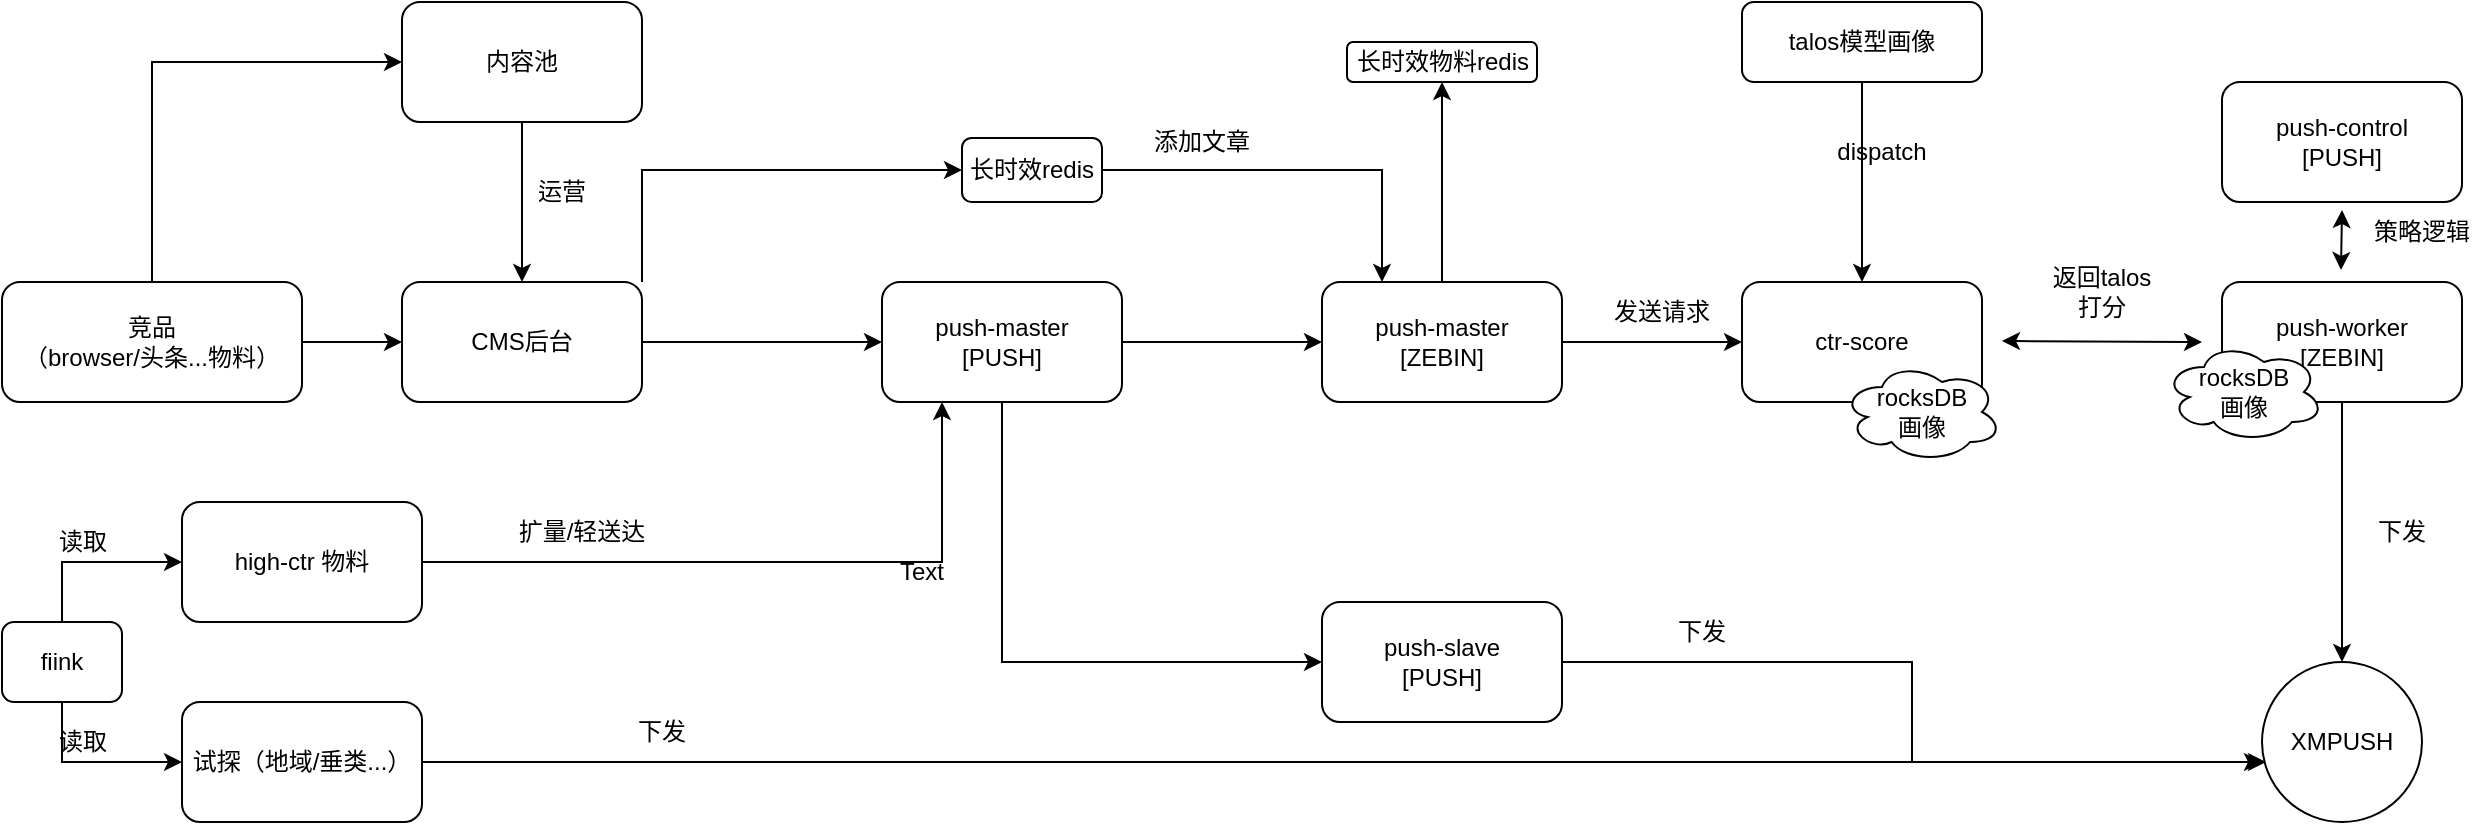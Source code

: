 <mxfile version="16.2.7" type="github">
  <diagram id="DitLQs0JtN2Mt3FmFzSz" name="Page-1">
    <mxGraphModel dx="934" dy="564" grid="1" gridSize="10" guides="1" tooltips="1" connect="1" arrows="1" fold="1" page="1" pageScale="1" pageWidth="827" pageHeight="1169" math="0" shadow="0">
      <root>
        <mxCell id="0" />
        <mxCell id="1" parent="0" />
        <mxCell id="1dthCgxFfcsSectLN79W-5" style="edgeStyle=orthogonalEdgeStyle;rounded=0;orthogonalLoop=1;jettySize=auto;html=1;exitX=0.5;exitY=0;exitDx=0;exitDy=0;entryX=0;entryY=0.5;entryDx=0;entryDy=0;" parent="1" source="1dthCgxFfcsSectLN79W-1" target="1dthCgxFfcsSectLN79W-2" edge="1">
          <mxGeometry relative="1" as="geometry" />
        </mxCell>
        <mxCell id="1dthCgxFfcsSectLN79W-6" style="edgeStyle=orthogonalEdgeStyle;rounded=0;orthogonalLoop=1;jettySize=auto;html=1;exitX=1;exitY=0.5;exitDx=0;exitDy=0;entryX=0;entryY=0.5;entryDx=0;entryDy=0;" parent="1" source="1dthCgxFfcsSectLN79W-1" target="1dthCgxFfcsSectLN79W-3" edge="1">
          <mxGeometry relative="1" as="geometry" />
        </mxCell>
        <mxCell id="1dthCgxFfcsSectLN79W-1" value="竞品&lt;br style=&quot;box-sizing: content-box ; margin: 0px ; padding: 0px&quot;&gt;（browser/头条...物料）" style="rounded=1;whiteSpace=wrap;html=1;" parent="1" vertex="1">
          <mxGeometry x="20" y="150" width="150" height="60" as="geometry" />
        </mxCell>
        <mxCell id="1dthCgxFfcsSectLN79W-4" style="edgeStyle=orthogonalEdgeStyle;rounded=0;orthogonalLoop=1;jettySize=auto;html=1;exitX=0.5;exitY=1;exitDx=0;exitDy=0;entryX=0.5;entryY=0;entryDx=0;entryDy=0;" parent="1" source="1dthCgxFfcsSectLN79W-2" target="1dthCgxFfcsSectLN79W-3" edge="1">
          <mxGeometry relative="1" as="geometry" />
        </mxCell>
        <mxCell id="1dthCgxFfcsSectLN79W-2" value="内容池" style="rounded=1;whiteSpace=wrap;html=1;" parent="1" vertex="1">
          <mxGeometry x="220" y="10" width="120" height="60" as="geometry" />
        </mxCell>
        <mxCell id="1dthCgxFfcsSectLN79W-12" style="edgeStyle=orthogonalEdgeStyle;rounded=0;orthogonalLoop=1;jettySize=auto;html=1;exitX=1;exitY=0.5;exitDx=0;exitDy=0;" parent="1" source="1dthCgxFfcsSectLN79W-3" target="1dthCgxFfcsSectLN79W-9" edge="1">
          <mxGeometry relative="1" as="geometry" />
        </mxCell>
        <mxCell id="1dthCgxFfcsSectLN79W-32" style="edgeStyle=orthogonalEdgeStyle;rounded=0;orthogonalLoop=1;jettySize=auto;html=1;exitX=1;exitY=0;exitDx=0;exitDy=0;entryX=0;entryY=0.5;entryDx=0;entryDy=0;" parent="1" source="1dthCgxFfcsSectLN79W-3" target="1dthCgxFfcsSectLN79W-17" edge="1">
          <mxGeometry relative="1" as="geometry" />
        </mxCell>
        <mxCell id="1dthCgxFfcsSectLN79W-3" value="CMS后台" style="rounded=1;whiteSpace=wrap;html=1;" parent="1" vertex="1">
          <mxGeometry x="220" y="150" width="120" height="60" as="geometry" />
        </mxCell>
        <mxCell id="1dthCgxFfcsSectLN79W-7" value="运营" style="text;html=1;strokeColor=none;fillColor=none;align=center;verticalAlign=middle;whiteSpace=wrap;rounded=0;" parent="1" vertex="1">
          <mxGeometry x="270" y="90" width="60" height="30" as="geometry" />
        </mxCell>
        <mxCell id="1dthCgxFfcsSectLN79W-37" style="edgeStyle=orthogonalEdgeStyle;rounded=0;orthogonalLoop=1;jettySize=auto;html=1;exitX=1;exitY=0.5;exitDx=0;exitDy=0;entryX=0;entryY=0.5;entryDx=0;entryDy=0;" parent="1" source="1dthCgxFfcsSectLN79W-9" target="1dthCgxFfcsSectLN79W-10" edge="1">
          <mxGeometry relative="1" as="geometry" />
        </mxCell>
        <mxCell id="1dthCgxFfcsSectLN79W-38" style="edgeStyle=orthogonalEdgeStyle;rounded=0;orthogonalLoop=1;jettySize=auto;html=1;exitX=0.5;exitY=1;exitDx=0;exitDy=0;entryX=0;entryY=0.5;entryDx=0;entryDy=0;" parent="1" source="1dthCgxFfcsSectLN79W-9" target="1dthCgxFfcsSectLN79W-11" edge="1">
          <mxGeometry relative="1" as="geometry" />
        </mxCell>
        <mxCell id="1dthCgxFfcsSectLN79W-9" value="push-master&lt;br&gt;[PUSH]" style="rounded=1;whiteSpace=wrap;html=1;" parent="1" vertex="1">
          <mxGeometry x="460" y="150" width="120" height="60" as="geometry" />
        </mxCell>
        <mxCell id="1dthCgxFfcsSectLN79W-35" style="edgeStyle=orthogonalEdgeStyle;rounded=0;orthogonalLoop=1;jettySize=auto;html=1;exitX=0.5;exitY=0;exitDx=0;exitDy=0;entryX=0.5;entryY=1;entryDx=0;entryDy=0;" parent="1" source="1dthCgxFfcsSectLN79W-10" target="1dthCgxFfcsSectLN79W-24" edge="1">
          <mxGeometry relative="1" as="geometry" />
        </mxCell>
        <mxCell id="1dthCgxFfcsSectLN79W-44" style="edgeStyle=orthogonalEdgeStyle;rounded=0;orthogonalLoop=1;jettySize=auto;html=1;exitX=1;exitY=0.5;exitDx=0;exitDy=0;" parent="1" source="1dthCgxFfcsSectLN79W-10" edge="1">
          <mxGeometry relative="1" as="geometry">
            <mxPoint x="890" y="180" as="targetPoint" />
          </mxGeometry>
        </mxCell>
        <mxCell id="1dthCgxFfcsSectLN79W-10" value="&lt;span&gt;push-master&lt;/span&gt;&lt;br&gt;&lt;span&gt;[ZEBIN]&lt;/span&gt;" style="rounded=1;whiteSpace=wrap;html=1;" parent="1" vertex="1">
          <mxGeometry x="680" y="150" width="120" height="60" as="geometry" />
        </mxCell>
        <mxCell id="ZSJVo91cg3xpIOHbP1cb-7" style="edgeStyle=orthogonalEdgeStyle;rounded=0;orthogonalLoop=1;jettySize=auto;html=1;exitX=1;exitY=0.5;exitDx=0;exitDy=0;entryX=0;entryY=0.625;entryDx=0;entryDy=0;entryPerimeter=0;" edge="1" parent="1" source="1dthCgxFfcsSectLN79W-11" target="1dthCgxFfcsSectLN79W-70">
          <mxGeometry relative="1" as="geometry" />
        </mxCell>
        <mxCell id="1dthCgxFfcsSectLN79W-11" value="push-slave&lt;br&gt;[PUSH]" style="rounded=1;whiteSpace=wrap;html=1;" parent="1" vertex="1">
          <mxGeometry x="680" y="310" width="120" height="60" as="geometry" />
        </mxCell>
        <mxCell id="1dthCgxFfcsSectLN79W-40" style="edgeStyle=orthogonalEdgeStyle;rounded=0;orthogonalLoop=1;jettySize=auto;html=1;exitX=1;exitY=0.5;exitDx=0;exitDy=0;entryX=0.25;entryY=0;entryDx=0;entryDy=0;" parent="1" source="1dthCgxFfcsSectLN79W-17" target="1dthCgxFfcsSectLN79W-10" edge="1">
          <mxGeometry relative="1" as="geometry" />
        </mxCell>
        <mxCell id="1dthCgxFfcsSectLN79W-17" value="长时效redis" style="rounded=1;whiteSpace=wrap;html=1;" parent="1" vertex="1">
          <mxGeometry x="500" y="78" width="70" height="32" as="geometry" />
        </mxCell>
        <mxCell id="1dthCgxFfcsSectLN79W-24" value="长时效物料redis" style="rounded=1;whiteSpace=wrap;html=1;" parent="1" vertex="1">
          <mxGeometry x="692.5" y="30" width="95" height="20" as="geometry" />
        </mxCell>
        <mxCell id="1dthCgxFfcsSectLN79W-23" value="添加文章" style="text;html=1;strokeColor=none;fillColor=none;align=center;verticalAlign=middle;whiteSpace=wrap;rounded=0;" parent="1" vertex="1">
          <mxGeometry x="590" y="65" width="60" height="30" as="geometry" />
        </mxCell>
        <mxCell id="1dthCgxFfcsSectLN79W-47" style="edgeStyle=orthogonalEdgeStyle;rounded=0;orthogonalLoop=1;jettySize=auto;html=1;exitX=0.5;exitY=1;exitDx=0;exitDy=0;" parent="1" edge="1">
          <mxGeometry relative="1" as="geometry">
            <mxPoint x="890" y="210" as="sourcePoint" />
          </mxGeometry>
        </mxCell>
        <mxCell id="1dthCgxFfcsSectLN79W-42" value="ctr-score" style="rounded=1;whiteSpace=wrap;html=1;" parent="1" vertex="1">
          <mxGeometry x="890" y="150" width="120" height="60" as="geometry" />
        </mxCell>
        <mxCell id="1dthCgxFfcsSectLN79W-48" style="edgeStyle=orthogonalEdgeStyle;rounded=0;orthogonalLoop=1;jettySize=auto;html=1;exitX=0.5;exitY=1;exitDx=0;exitDy=0;" parent="1" edge="1">
          <mxGeometry relative="1" as="geometry">
            <mxPoint x="890" y="340" as="targetPoint" />
          </mxGeometry>
        </mxCell>
        <mxCell id="1dthCgxFfcsSectLN79W-59" style="edgeStyle=orthogonalEdgeStyle;rounded=0;orthogonalLoop=1;jettySize=auto;html=1;exitX=0.5;exitY=0;exitDx=0;exitDy=0;" parent="1" source="1dthCgxFfcsSectLN79W-50" target="1dthCgxFfcsSectLN79W-52" edge="1">
          <mxGeometry relative="1" as="geometry" />
        </mxCell>
        <mxCell id="1dthCgxFfcsSectLN79W-60" style="edgeStyle=orthogonalEdgeStyle;rounded=0;orthogonalLoop=1;jettySize=auto;html=1;exitX=0.5;exitY=1;exitDx=0;exitDy=0;" parent="1" source="1dthCgxFfcsSectLN79W-50" target="1dthCgxFfcsSectLN79W-53" edge="1">
          <mxGeometry relative="1" as="geometry" />
        </mxCell>
        <mxCell id="1dthCgxFfcsSectLN79W-50" value="fiink" style="rounded=1;whiteSpace=wrap;html=1;" parent="1" vertex="1">
          <mxGeometry x="20" y="320" width="60" height="40" as="geometry" />
        </mxCell>
        <mxCell id="1dthCgxFfcsSectLN79W-61" style="edgeStyle=orthogonalEdgeStyle;rounded=0;orthogonalLoop=1;jettySize=auto;html=1;exitX=1;exitY=0.5;exitDx=0;exitDy=0;entryX=0.25;entryY=1;entryDx=0;entryDy=0;" parent="1" source="1dthCgxFfcsSectLN79W-52" target="1dthCgxFfcsSectLN79W-9" edge="1">
          <mxGeometry relative="1" as="geometry" />
        </mxCell>
        <mxCell id="1dthCgxFfcsSectLN79W-52" value="high-ctr 物料" style="rounded=1;whiteSpace=wrap;html=1;" parent="1" vertex="1">
          <mxGeometry x="110" y="260" width="120" height="60" as="geometry" />
        </mxCell>
        <mxCell id="1dthCgxFfcsSectLN79W-63" style="edgeStyle=orthogonalEdgeStyle;rounded=0;orthogonalLoop=1;jettySize=auto;html=1;exitX=1;exitY=0.5;exitDx=0;exitDy=0;entryX=0.025;entryY=0.625;entryDx=0;entryDy=0;entryPerimeter=0;" parent="1" source="1dthCgxFfcsSectLN79W-53" edge="1" target="1dthCgxFfcsSectLN79W-70">
          <mxGeometry relative="1" as="geometry">
            <mxPoint x="540" y="390" as="targetPoint" />
          </mxGeometry>
        </mxCell>
        <mxCell id="1dthCgxFfcsSectLN79W-53" value="试探（地域/垂类...）" style="rounded=1;whiteSpace=wrap;html=1;" parent="1" vertex="1">
          <mxGeometry x="110" y="360" width="120" height="60" as="geometry" />
        </mxCell>
        <mxCell id="1dthCgxFfcsSectLN79W-54" value="发送请求" style="text;html=1;strokeColor=none;fillColor=none;align=center;verticalAlign=middle;whiteSpace=wrap;rounded=0;" parent="1" vertex="1">
          <mxGeometry x="820" y="150" width="60" height="30" as="geometry" />
        </mxCell>
        <mxCell id="1dthCgxFfcsSectLN79W-58" value="策略逻辑" style="text;html=1;strokeColor=none;fillColor=none;align=center;verticalAlign=middle;whiteSpace=wrap;rounded=0;" parent="1" vertex="1">
          <mxGeometry x="1200" y="110" width="60" height="30" as="geometry" />
        </mxCell>
        <mxCell id="1dthCgxFfcsSectLN79W-62" value="扩量/轻送达" style="text;html=1;strokeColor=none;fillColor=none;align=center;verticalAlign=middle;whiteSpace=wrap;rounded=0;" parent="1" vertex="1">
          <mxGeometry x="260" y="260" width="100" height="30" as="geometry" />
        </mxCell>
        <mxCell id="ZSJVo91cg3xpIOHbP1cb-6" style="edgeStyle=orthogonalEdgeStyle;rounded=0;orthogonalLoop=1;jettySize=auto;html=1;exitX=0.5;exitY=1;exitDx=0;exitDy=0;" edge="1" parent="1" source="1dthCgxFfcsSectLN79W-69" target="1dthCgxFfcsSectLN79W-70">
          <mxGeometry relative="1" as="geometry" />
        </mxCell>
        <mxCell id="1dthCgxFfcsSectLN79W-69" value="&lt;span&gt;push-worker&lt;/span&gt;&lt;br&gt;&lt;span&gt;[ZEBIN]&lt;/span&gt;" style="rounded=1;whiteSpace=wrap;html=1;" parent="1" vertex="1">
          <mxGeometry x="1130" y="150" width="120" height="60" as="geometry" />
        </mxCell>
        <mxCell id="1dthCgxFfcsSectLN79W-70" value="XMPUSH" style="ellipse;whiteSpace=wrap;html=1;aspect=fixed;" parent="1" vertex="1">
          <mxGeometry x="1150" y="340" width="80" height="80" as="geometry" />
        </mxCell>
        <mxCell id="1dthCgxFfcsSectLN79W-72" value="" style="endArrow=classic;startArrow=classic;html=1;rounded=0;entryX=0;entryY=0.5;entryDx=0;entryDy=0;" parent="1" edge="1">
          <mxGeometry width="50" height="50" relative="1" as="geometry">
            <mxPoint x="1020" y="179.5" as="sourcePoint" />
            <mxPoint x="1120" y="180" as="targetPoint" />
          </mxGeometry>
        </mxCell>
        <mxCell id="1dthCgxFfcsSectLN79W-73" value="返回talos打分" style="text;html=1;strokeColor=none;fillColor=none;align=center;verticalAlign=middle;whiteSpace=wrap;rounded=0;" parent="1" vertex="1">
          <mxGeometry x="1040" y="140" width="60" height="30" as="geometry" />
        </mxCell>
        <mxCell id="1dthCgxFfcsSectLN79W-78" value="下发" style="text;html=1;strokeColor=none;fillColor=none;align=center;verticalAlign=middle;whiteSpace=wrap;rounded=0;" parent="1" vertex="1">
          <mxGeometry x="840" y="310" width="60" height="30" as="geometry" />
        </mxCell>
        <mxCell id="1dthCgxFfcsSectLN79W-79" value="下发" style="text;html=1;strokeColor=none;fillColor=none;align=center;verticalAlign=middle;whiteSpace=wrap;rounded=0;" parent="1" vertex="1">
          <mxGeometry x="1190" y="260" width="60" height="30" as="geometry" />
        </mxCell>
        <mxCell id="1dthCgxFfcsSectLN79W-82" value="&lt;span&gt;rocksDB&lt;/span&gt;&lt;br&gt;&lt;span&gt;画像&lt;/span&gt;" style="ellipse;shape=cloud;whiteSpace=wrap;html=1;" parent="1" vertex="1">
          <mxGeometry x="940" y="190" width="80" height="50" as="geometry" />
        </mxCell>
        <mxCell id="1dthCgxFfcsSectLN79W-83" value="&lt;span&gt;rocksDB&lt;/span&gt;&lt;br&gt;&lt;span&gt;画像&lt;/span&gt;" style="ellipse;shape=cloud;whiteSpace=wrap;html=1;" parent="1" vertex="1">
          <mxGeometry x="1101" y="180" width="80" height="50" as="geometry" />
        </mxCell>
        <mxCell id="1dthCgxFfcsSectLN79W-85" style="edgeStyle=orthogonalEdgeStyle;rounded=0;orthogonalLoop=1;jettySize=auto;html=1;exitX=0.5;exitY=1;exitDx=0;exitDy=0;" parent="1" source="1dthCgxFfcsSectLN79W-84" target="1dthCgxFfcsSectLN79W-42" edge="1">
          <mxGeometry relative="1" as="geometry" />
        </mxCell>
        <mxCell id="1dthCgxFfcsSectLN79W-84" value="talos模型画像" style="rounded=1;whiteSpace=wrap;html=1;" parent="1" vertex="1">
          <mxGeometry x="890" y="10" width="120" height="40" as="geometry" />
        </mxCell>
        <mxCell id="1dthCgxFfcsSectLN79W-86" value="dispatch" style="text;html=1;strokeColor=none;fillColor=none;align=center;verticalAlign=middle;whiteSpace=wrap;rounded=0;" parent="1" vertex="1">
          <mxGeometry x="930" y="70" width="60" height="30" as="geometry" />
        </mxCell>
        <mxCell id="ZSJVo91cg3xpIOHbP1cb-1" value="Text" style="text;html=1;strokeColor=none;fillColor=none;align=center;verticalAlign=middle;whiteSpace=wrap;rounded=0;" vertex="1" parent="1">
          <mxGeometry x="450" y="280" width="60" height="30" as="geometry" />
        </mxCell>
        <mxCell id="ZSJVo91cg3xpIOHbP1cb-2" value="读取" style="text;html=1;align=center;verticalAlign=middle;resizable=0;points=[];autosize=1;strokeColor=none;fillColor=none;" vertex="1" parent="1">
          <mxGeometry x="40" y="370" width="40" height="20" as="geometry" />
        </mxCell>
        <mxCell id="ZSJVo91cg3xpIOHbP1cb-3" value="读取" style="text;html=1;align=center;verticalAlign=middle;resizable=0;points=[];autosize=1;strokeColor=none;fillColor=none;" vertex="1" parent="1">
          <mxGeometry x="40" y="270" width="40" height="20" as="geometry" />
        </mxCell>
        <mxCell id="ZSJVo91cg3xpIOHbP1cb-4" value="push-control&lt;br&gt;[PUSH]" style="rounded=1;whiteSpace=wrap;html=1;" vertex="1" parent="1">
          <mxGeometry x="1130" y="50" width="120" height="60" as="geometry" />
        </mxCell>
        <mxCell id="ZSJVo91cg3xpIOHbP1cb-5" value="" style="endArrow=classic;startArrow=classic;html=1;rounded=0;" edge="1" parent="1">
          <mxGeometry width="50" height="50" relative="1" as="geometry">
            <mxPoint x="1189.5" y="144" as="sourcePoint" />
            <mxPoint x="1190" y="114" as="targetPoint" />
          </mxGeometry>
        </mxCell>
        <mxCell id="ZSJVo91cg3xpIOHbP1cb-8" value="下发" style="text;html=1;strokeColor=none;fillColor=none;align=center;verticalAlign=middle;whiteSpace=wrap;rounded=0;" vertex="1" parent="1">
          <mxGeometry x="320" y="360" width="60" height="30" as="geometry" />
        </mxCell>
      </root>
    </mxGraphModel>
  </diagram>
</mxfile>
